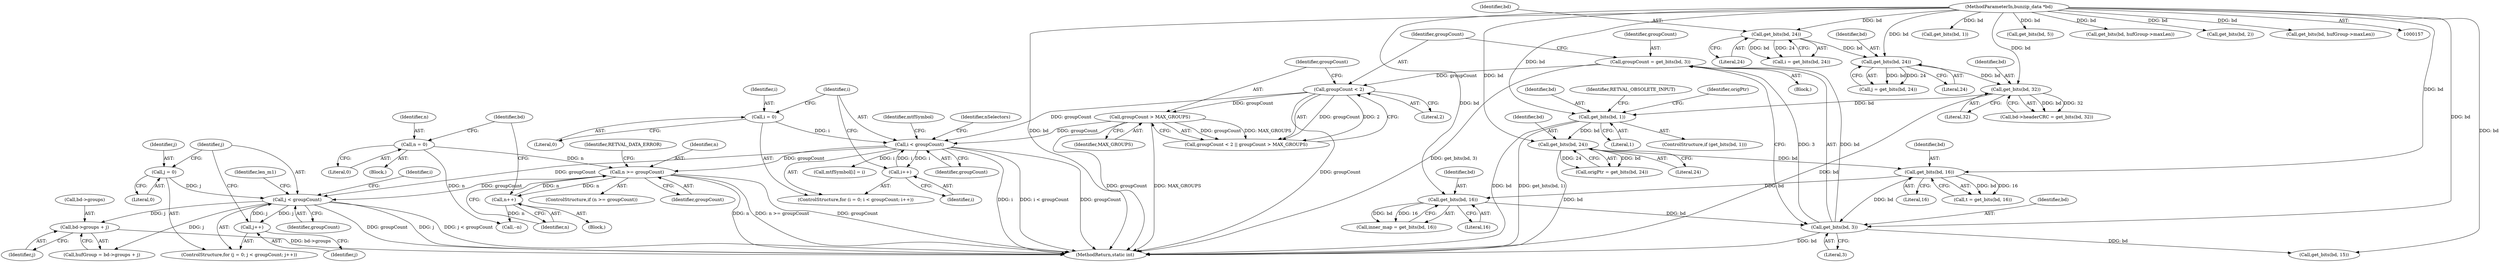 digraph "0_busybox_0402cb32df015d9372578e3db27db47b33d5c7b0@pointer" {
"1000545" [label="(Call,bd->groups + j)"];
"1000430" [label="(Call,j < groupCount)"];
"1000427" [label="(Call,j = 0)"];
"1000433" [label="(Call,j++)"];
"1000386" [label="(Call,n >= groupCount)"];
"1000391" [label="(Call,n++)"];
"1000377" [label="(Call,n = 0)"];
"1000345" [label="(Call,i < groupCount)"];
"1000348" [label="(Call,i++)"];
"1000342" [label="(Call,i = 0)"];
"1000333" [label="(Call,groupCount < 2)"];
"1000326" [label="(Call,groupCount = get_bits(bd, 3))"];
"1000328" [label="(Call,get_bits(bd, 3))"];
"1000274" [label="(Call,get_bits(bd, 16))"];
"1000255" [label="(Call,get_bits(bd, 24))"];
"1000248" [label="(Call,get_bits(bd, 1))"];
"1000224" [label="(Call,get_bits(bd, 32))"];
"1000217" [label="(Call,get_bits(bd, 24))"];
"1000212" [label="(Call,get_bits(bd, 24))"];
"1000158" [label="(MethodParameterIn,bunzip_data *bd)"];
"1000289" [label="(Call,get_bits(bd, 16))"];
"1000336" [label="(Call,groupCount > MAX_GROUPS)"];
"1000334" [label="(Identifier,groupCount)"];
"1000381" [label="(Call,get_bits(bd, 1))"];
"1000249" [label="(Identifier,bd)"];
"1000272" [label="(Call,t = get_bits(bd, 16))"];
"1000330" [label="(Literal,3)"];
"1000549" [label="(Identifier,j)"];
"1000386" [label="(Call,n >= groupCount)"];
"1000257" [label="(Literal,24)"];
"1000378" [label="(Identifier,n)"];
"1000546" [label="(Call,bd->groups)"];
"1000342" [label="(Call,i = 0)"];
"1000276" [label="(Literal,16)"];
"1000427" [label="(Call,j = 0)"];
"1000345" [label="(Call,i < groupCount)"];
"1000212" [label="(Call,get_bits(bd, 24))"];
"1000328" [label="(Call,get_bits(bd, 3))"];
"1000217" [label="(Call,get_bits(bd, 24))"];
"1000392" [label="(Identifier,n)"];
"1000543" [label="(Call,hufGroup = bd->groups + j)"];
"1000335" [label="(Literal,2)"];
"1000213" [label="(Identifier,bd)"];
"1000385" [label="(ControlStructure,if (n >= groupCount))"];
"1000210" [label="(Call,i = get_bits(bd, 24))"];
"1000350" [label="(Call,mtfSymbol[i] = i)"];
"1000400" [label="(Call,--n)"];
"1000226" [label="(Literal,32)"];
"1000391" [label="(Call,n++)"];
"1000344" [label="(Literal,0)"];
"1000445" [label="(Call,get_bits(bd, 5))"];
"1000346" [label="(Identifier,i)"];
"1000219" [label="(Literal,24)"];
"1000801" [label="(Call,get_bits(bd, hufGroup->maxLen))"];
"1000275" [label="(Identifier,bd)"];
"1000252" [label="(Identifier,RETVAL_OBSOLETE_INPUT)"];
"1000274" [label="(Call,get_bits(bd, 16))"];
"1000220" [label="(Call,bd->headerCRC = get_bits(bd, 32))"];
"1000431" [label="(Identifier,j)"];
"1000341" [label="(ControlStructure,for (i = 0; i < groupCount; i++))"];
"1000158" [label="(MethodParameterIn,bunzip_data *bd)"];
"1000214" [label="(Literal,24)"];
"1000430" [label="(Call,j < groupCount)"];
"1000474" [label="(Call,get_bits(bd, 2))"];
"1000255" [label="(Call,get_bits(bd, 24))"];
"1000256" [label="(Identifier,bd)"];
"1000352" [label="(Identifier,mtfSymbol)"];
"1000250" [label="(Literal,1)"];
"1000432" [label="(Identifier,groupCount)"];
"1000426" [label="(ControlStructure,for (j = 0; j < groupCount; j++))"];
"1000337" [label="(Identifier,groupCount)"];
"1000327" [label="(Identifier,groupCount)"];
"1000336" [label="(Call,groupCount > MAX_GROUPS)"];
"1000443" [label="(Identifier,len_m1)"];
"1001173" [label="(MethodReturn,static int)"];
"1000545" [label="(Call,bd->groups + j)"];
"1000387" [label="(Identifier,n)"];
"1000253" [label="(Call,origPtr = get_bits(bd, 24))"];
"1000374" [label="(Block,)"];
"1000254" [label="(Identifier,origPtr)"];
"1000347" [label="(Identifier,groupCount)"];
"1000349" [label="(Identifier,i)"];
"1000356" [label="(Identifier,nSelectors)"];
"1000357" [label="(Call,get_bits(bd, 15))"];
"1000382" [label="(Identifier,bd)"];
"1000287" [label="(Call,inner_map = get_bits(bd, 16))"];
"1000326" [label="(Call,groupCount = get_bits(bd, 3))"];
"1000433" [label="(Call,j++)"];
"1000333" [label="(Call,groupCount < 2)"];
"1000225" [label="(Identifier,bd)"];
"1000329" [label="(Identifier,bd)"];
"1000248" [label="(Call,get_bits(bd, 1))"];
"1000390" [label="(Identifier,RETVAL_DATA_ERROR)"];
"1000289" [label="(Call,get_bits(bd, 16))"];
"1000338" [label="(Identifier,MAX_GROUPS)"];
"1000291" [label="(Literal,16)"];
"1000428" [label="(Identifier,j)"];
"1000384" [label="(Block,)"];
"1000855" [label="(Call,get_bits(bd, hufGroup->maxLen))"];
"1000348" [label="(Call,i++)"];
"1000332" [label="(Call,groupCount < 2 || groupCount > MAX_GROUPS)"];
"1000377" [label="(Call,n = 0)"];
"1000290" [label="(Identifier,bd)"];
"1000429" [label="(Literal,0)"];
"1000247" [label="(ControlStructure,if (get_bits(bd, 1)))"];
"1000224" [label="(Call,get_bits(bd, 32))"];
"1000388" [label="(Identifier,groupCount)"];
"1000159" [label="(Block,)"];
"1000343" [label="(Identifier,i)"];
"1000434" [label="(Identifier,j)"];
"1000218" [label="(Identifier,bd)"];
"1000707" [label="(Identifier,i)"];
"1000379" [label="(Literal,0)"];
"1000215" [label="(Call,j = get_bits(bd, 24))"];
"1000545" -> "1000543"  [label="AST: "];
"1000545" -> "1000549"  [label="CFG: "];
"1000546" -> "1000545"  [label="AST: "];
"1000549" -> "1000545"  [label="AST: "];
"1000543" -> "1000545"  [label="CFG: "];
"1000545" -> "1001173"  [label="DDG: bd->groups"];
"1000430" -> "1000545"  [label="DDG: j"];
"1000430" -> "1000426"  [label="AST: "];
"1000430" -> "1000432"  [label="CFG: "];
"1000431" -> "1000430"  [label="AST: "];
"1000432" -> "1000430"  [label="AST: "];
"1000443" -> "1000430"  [label="CFG: "];
"1000707" -> "1000430"  [label="CFG: "];
"1000430" -> "1001173"  [label="DDG: groupCount"];
"1000430" -> "1001173"  [label="DDG: j"];
"1000430" -> "1001173"  [label="DDG: j < groupCount"];
"1000427" -> "1000430"  [label="DDG: j"];
"1000433" -> "1000430"  [label="DDG: j"];
"1000386" -> "1000430"  [label="DDG: groupCount"];
"1000345" -> "1000430"  [label="DDG: groupCount"];
"1000430" -> "1000433"  [label="DDG: j"];
"1000430" -> "1000543"  [label="DDG: j"];
"1000427" -> "1000426"  [label="AST: "];
"1000427" -> "1000429"  [label="CFG: "];
"1000428" -> "1000427"  [label="AST: "];
"1000429" -> "1000427"  [label="AST: "];
"1000431" -> "1000427"  [label="CFG: "];
"1000433" -> "1000426"  [label="AST: "];
"1000433" -> "1000434"  [label="CFG: "];
"1000434" -> "1000433"  [label="AST: "];
"1000431" -> "1000433"  [label="CFG: "];
"1000386" -> "1000385"  [label="AST: "];
"1000386" -> "1000388"  [label="CFG: "];
"1000387" -> "1000386"  [label="AST: "];
"1000388" -> "1000386"  [label="AST: "];
"1000390" -> "1000386"  [label="CFG: "];
"1000392" -> "1000386"  [label="CFG: "];
"1000386" -> "1001173"  [label="DDG: groupCount"];
"1000386" -> "1001173"  [label="DDG: n"];
"1000386" -> "1001173"  [label="DDG: n >= groupCount"];
"1000391" -> "1000386"  [label="DDG: n"];
"1000377" -> "1000386"  [label="DDG: n"];
"1000345" -> "1000386"  [label="DDG: groupCount"];
"1000386" -> "1000391"  [label="DDG: n"];
"1000391" -> "1000384"  [label="AST: "];
"1000391" -> "1000392"  [label="CFG: "];
"1000392" -> "1000391"  [label="AST: "];
"1000382" -> "1000391"  [label="CFG: "];
"1000391" -> "1000400"  [label="DDG: n"];
"1000377" -> "1000374"  [label="AST: "];
"1000377" -> "1000379"  [label="CFG: "];
"1000378" -> "1000377"  [label="AST: "];
"1000379" -> "1000377"  [label="AST: "];
"1000382" -> "1000377"  [label="CFG: "];
"1000377" -> "1000400"  [label="DDG: n"];
"1000345" -> "1000341"  [label="AST: "];
"1000345" -> "1000347"  [label="CFG: "];
"1000346" -> "1000345"  [label="AST: "];
"1000347" -> "1000345"  [label="AST: "];
"1000352" -> "1000345"  [label="CFG: "];
"1000356" -> "1000345"  [label="CFG: "];
"1000345" -> "1001173"  [label="DDG: groupCount"];
"1000345" -> "1001173"  [label="DDG: i"];
"1000345" -> "1001173"  [label="DDG: i < groupCount"];
"1000348" -> "1000345"  [label="DDG: i"];
"1000342" -> "1000345"  [label="DDG: i"];
"1000333" -> "1000345"  [label="DDG: groupCount"];
"1000336" -> "1000345"  [label="DDG: groupCount"];
"1000345" -> "1000348"  [label="DDG: i"];
"1000345" -> "1000350"  [label="DDG: i"];
"1000348" -> "1000341"  [label="AST: "];
"1000348" -> "1000349"  [label="CFG: "];
"1000349" -> "1000348"  [label="AST: "];
"1000346" -> "1000348"  [label="CFG: "];
"1000342" -> "1000341"  [label="AST: "];
"1000342" -> "1000344"  [label="CFG: "];
"1000343" -> "1000342"  [label="AST: "];
"1000344" -> "1000342"  [label="AST: "];
"1000346" -> "1000342"  [label="CFG: "];
"1000333" -> "1000332"  [label="AST: "];
"1000333" -> "1000335"  [label="CFG: "];
"1000334" -> "1000333"  [label="AST: "];
"1000335" -> "1000333"  [label="AST: "];
"1000337" -> "1000333"  [label="CFG: "];
"1000332" -> "1000333"  [label="CFG: "];
"1000333" -> "1001173"  [label="DDG: groupCount"];
"1000333" -> "1000332"  [label="DDG: groupCount"];
"1000333" -> "1000332"  [label="DDG: 2"];
"1000326" -> "1000333"  [label="DDG: groupCount"];
"1000333" -> "1000336"  [label="DDG: groupCount"];
"1000326" -> "1000159"  [label="AST: "];
"1000326" -> "1000328"  [label="CFG: "];
"1000327" -> "1000326"  [label="AST: "];
"1000328" -> "1000326"  [label="AST: "];
"1000334" -> "1000326"  [label="CFG: "];
"1000326" -> "1001173"  [label="DDG: get_bits(bd, 3)"];
"1000328" -> "1000326"  [label="DDG: bd"];
"1000328" -> "1000326"  [label="DDG: 3"];
"1000328" -> "1000330"  [label="CFG: "];
"1000329" -> "1000328"  [label="AST: "];
"1000330" -> "1000328"  [label="AST: "];
"1000328" -> "1001173"  [label="DDG: bd"];
"1000274" -> "1000328"  [label="DDG: bd"];
"1000289" -> "1000328"  [label="DDG: bd"];
"1000158" -> "1000328"  [label="DDG: bd"];
"1000328" -> "1000357"  [label="DDG: bd"];
"1000274" -> "1000272"  [label="AST: "];
"1000274" -> "1000276"  [label="CFG: "];
"1000275" -> "1000274"  [label="AST: "];
"1000276" -> "1000274"  [label="AST: "];
"1000272" -> "1000274"  [label="CFG: "];
"1000274" -> "1000272"  [label="DDG: bd"];
"1000274" -> "1000272"  [label="DDG: 16"];
"1000255" -> "1000274"  [label="DDG: bd"];
"1000158" -> "1000274"  [label="DDG: bd"];
"1000274" -> "1000289"  [label="DDG: bd"];
"1000255" -> "1000253"  [label="AST: "];
"1000255" -> "1000257"  [label="CFG: "];
"1000256" -> "1000255"  [label="AST: "];
"1000257" -> "1000255"  [label="AST: "];
"1000253" -> "1000255"  [label="CFG: "];
"1000255" -> "1001173"  [label="DDG: bd"];
"1000255" -> "1000253"  [label="DDG: bd"];
"1000255" -> "1000253"  [label="DDG: 24"];
"1000248" -> "1000255"  [label="DDG: bd"];
"1000158" -> "1000255"  [label="DDG: bd"];
"1000248" -> "1000247"  [label="AST: "];
"1000248" -> "1000250"  [label="CFG: "];
"1000249" -> "1000248"  [label="AST: "];
"1000250" -> "1000248"  [label="AST: "];
"1000252" -> "1000248"  [label="CFG: "];
"1000254" -> "1000248"  [label="CFG: "];
"1000248" -> "1001173"  [label="DDG: get_bits(bd, 1)"];
"1000248" -> "1001173"  [label="DDG: bd"];
"1000224" -> "1000248"  [label="DDG: bd"];
"1000158" -> "1000248"  [label="DDG: bd"];
"1000224" -> "1000220"  [label="AST: "];
"1000224" -> "1000226"  [label="CFG: "];
"1000225" -> "1000224"  [label="AST: "];
"1000226" -> "1000224"  [label="AST: "];
"1000220" -> "1000224"  [label="CFG: "];
"1000224" -> "1001173"  [label="DDG: bd"];
"1000224" -> "1000220"  [label="DDG: bd"];
"1000224" -> "1000220"  [label="DDG: 32"];
"1000217" -> "1000224"  [label="DDG: bd"];
"1000158" -> "1000224"  [label="DDG: bd"];
"1000217" -> "1000215"  [label="AST: "];
"1000217" -> "1000219"  [label="CFG: "];
"1000218" -> "1000217"  [label="AST: "];
"1000219" -> "1000217"  [label="AST: "];
"1000215" -> "1000217"  [label="CFG: "];
"1000217" -> "1000215"  [label="DDG: bd"];
"1000217" -> "1000215"  [label="DDG: 24"];
"1000212" -> "1000217"  [label="DDG: bd"];
"1000158" -> "1000217"  [label="DDG: bd"];
"1000212" -> "1000210"  [label="AST: "];
"1000212" -> "1000214"  [label="CFG: "];
"1000213" -> "1000212"  [label="AST: "];
"1000214" -> "1000212"  [label="AST: "];
"1000210" -> "1000212"  [label="CFG: "];
"1000212" -> "1000210"  [label="DDG: bd"];
"1000212" -> "1000210"  [label="DDG: 24"];
"1000158" -> "1000212"  [label="DDG: bd"];
"1000158" -> "1000157"  [label="AST: "];
"1000158" -> "1001173"  [label="DDG: bd"];
"1000158" -> "1000289"  [label="DDG: bd"];
"1000158" -> "1000357"  [label="DDG: bd"];
"1000158" -> "1000381"  [label="DDG: bd"];
"1000158" -> "1000445"  [label="DDG: bd"];
"1000158" -> "1000474"  [label="DDG: bd"];
"1000158" -> "1000801"  [label="DDG: bd"];
"1000158" -> "1000855"  [label="DDG: bd"];
"1000289" -> "1000287"  [label="AST: "];
"1000289" -> "1000291"  [label="CFG: "];
"1000290" -> "1000289"  [label="AST: "];
"1000291" -> "1000289"  [label="AST: "];
"1000287" -> "1000289"  [label="CFG: "];
"1000289" -> "1000287"  [label="DDG: bd"];
"1000289" -> "1000287"  [label="DDG: 16"];
"1000336" -> "1000332"  [label="AST: "];
"1000336" -> "1000338"  [label="CFG: "];
"1000337" -> "1000336"  [label="AST: "];
"1000338" -> "1000336"  [label="AST: "];
"1000332" -> "1000336"  [label="CFG: "];
"1000336" -> "1001173"  [label="DDG: MAX_GROUPS"];
"1000336" -> "1001173"  [label="DDG: groupCount"];
"1000336" -> "1000332"  [label="DDG: groupCount"];
"1000336" -> "1000332"  [label="DDG: MAX_GROUPS"];
}
